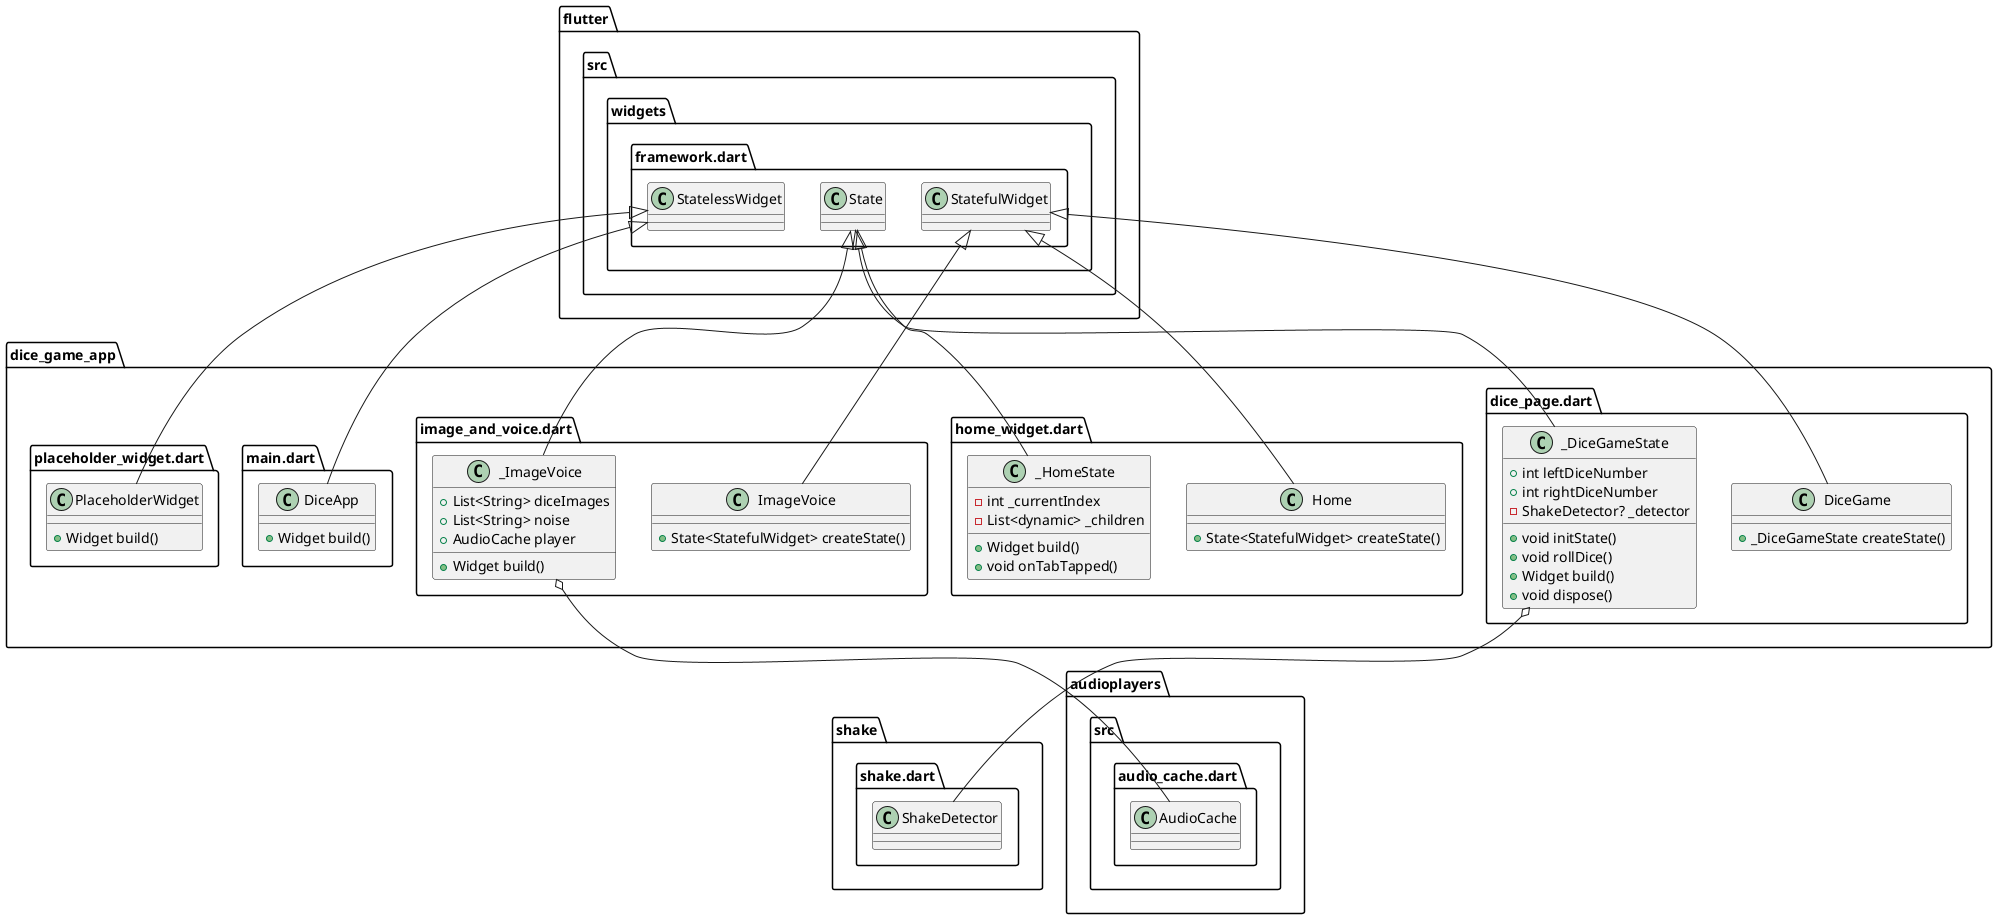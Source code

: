 @startuml
set namespaceSeparator ::

class "dice_game_app::dice_page.dart::DiceGame" {
  +_DiceGameState createState()
}

"flutter::src::widgets::framework.dart::StatefulWidget" <|-- "dice_game_app::dice_page.dart::DiceGame"

class "dice_game_app::dice_page.dart::_DiceGameState" {
  +int leftDiceNumber
  +int rightDiceNumber
  -ShakeDetector? _detector
  +void initState()
  +void rollDice()
  +Widget build()
  +void dispose()
}

"dice_game_app::dice_page.dart::_DiceGameState" o-- "shake::shake.dart::ShakeDetector"        
"flutter::src::widgets::framework.dart::State" <|-- "dice_game_app::dice_page.dart::_DiceGameState"

class "dice_game_app::home_widget.dart::Home" {
  +State<StatefulWidget> createState()
}

"flutter::src::widgets::framework.dart::StatefulWidget" <|-- "dice_game_app::home_widget.dart::Home"

class "dice_game_app::home_widget.dart::_HomeState" {
  -int _currentIndex
  -List<dynamic> _children
  +Widget build()
  +void onTabTapped()
}

"flutter::src::widgets::framework.dart::State" <|-- "dice_game_app::home_widget.dart::_HomeState"

class "dice_game_app::image_and_voice.dart::ImageVoice" {
  +State<StatefulWidget> createState()
}

"flutter::src::widgets::framework.dart::StatefulWidget" <|-- "dice_game_app::image_and_voice.dart::ImageVoice"

class "dice_game_app::image_and_voice.dart::_ImageVoice" {
  +List<String> diceImages
  +List<String> noise
  +AudioCache player
  +Widget build()
}

"dice_game_app::image_and_voice.dart::_ImageVoice" o-- "audioplayers::src::audio_cache.dart::AudioCache"
"flutter::src::widgets::framework.dart::State" <|-- "dice_game_app::image_and_voice.dart::_ImageVoice"

class "dice_game_app::main.dart::DiceApp" {
  +Widget build()
}

"flutter::src::widgets::framework.dart::StatelessWidget" <|-- "dice_game_app::main.dart::DiceApp"

class "dice_game_app::placeholder_widget.dart::PlaceholderWidget" {
  +Widget build()
}

"flutter::src::widgets::framework.dart::StatelessWidget" <|-- "dice_game_app::placeholder_widget.dart::PlaceholderWidget"


@enduml
